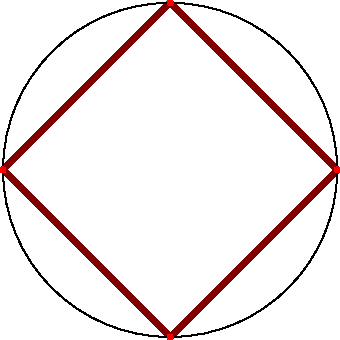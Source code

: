 size(6cm,0);

draw(E--N--W--S--cycle,.5red+1mm);

draw(E..N..W..S..cycle);
dot(E..N..W..S..cycle,red);
